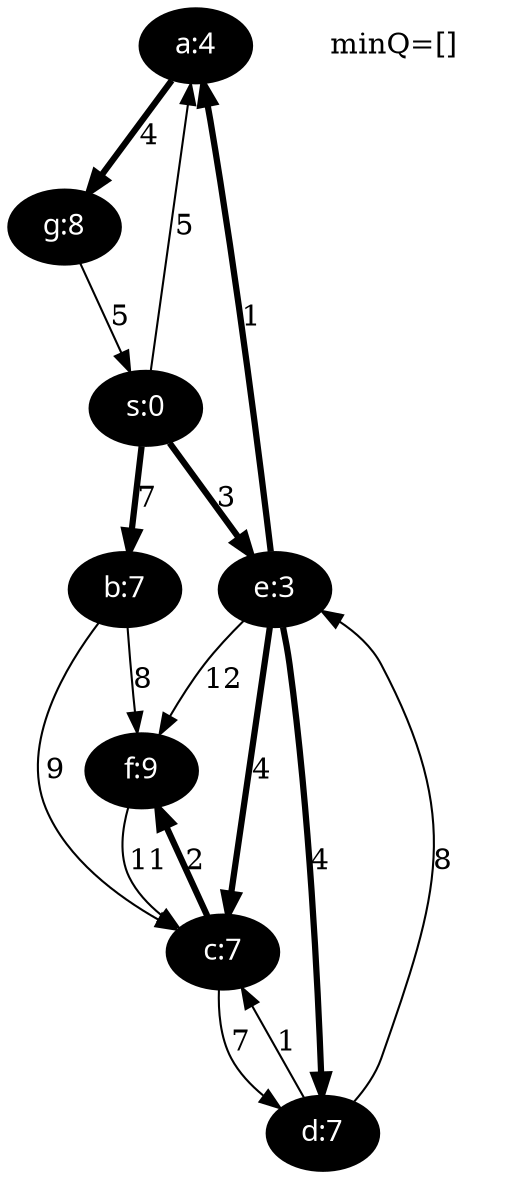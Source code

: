 Digraph {
a [ label="a:4" fontcolor=white style=filled fontname="time-bold" fillcolor=black ];
b [ label="b:7" fontcolor=white style=filled fontname="time-bold" fillcolor=black ];
c [ label="c:7" fontcolor=white style=filled fontname="time-bold" fillcolor=black ];
d [ label="d:7" fontcolor=white style=filled fontname="time-bold" fillcolor=black ];
e [ label="e:3" fontcolor=white style=filled fontname="time-bold" fillcolor=black ];
f [ label="f:9" fontcolor=white style=filled fontname="time-bold" fillcolor=black ];
g [ label="g:8" fontcolor=white style=filled fontname="time-bold" fillcolor=black ];
s [ label="s:0" fontcolor=white style=filled fontname="time-bold" fillcolor=black ];
a->g[label="4", penwidth=3];
b->c[label="9", penwidth=1];
b->f[label="8", penwidth=1];
c->d[label="7", penwidth=1];
c->f[label="2", penwidth=3];
d->e[label="8", penwidth=1];
d->c[label="1", penwidth=1];
e->a[label="1", penwidth=3];
e->c[label="4", penwidth=3];
e->d[label="4", penwidth=3];
e->f[label="12", penwidth=1];
f->c[label="11", penwidth=1];
g->s[label="5", penwidth=1];
s->a[label="5", penwidth=1];
s->b[label="7", penwidth=3];
s->e[label="3", penwidth=3];
legend[label="minQ=[]", color=white];
}